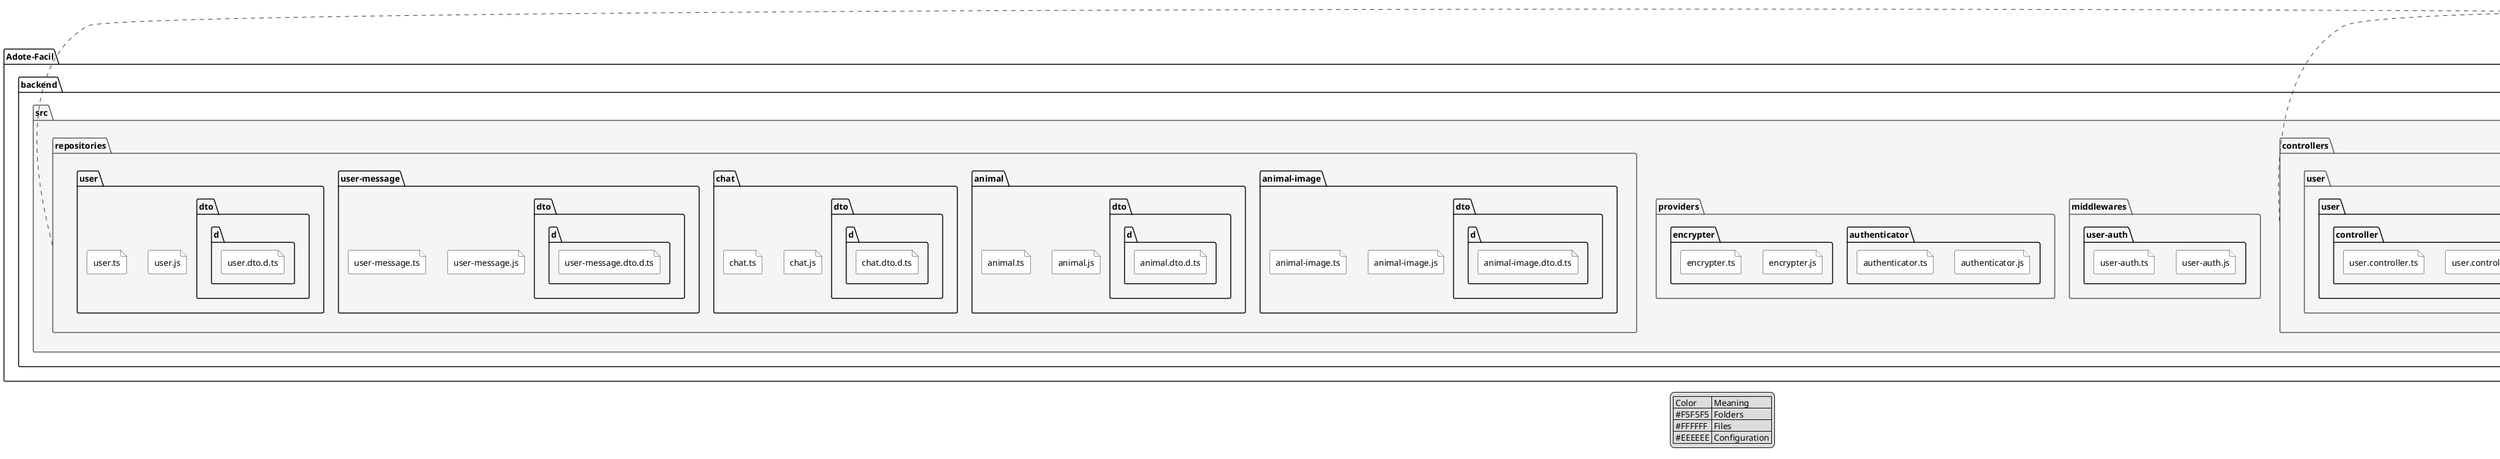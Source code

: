 @startuml
skinparam folderStyle rectangle
skinparam folderBorderColor #555555
skinparam folderBackgroundColor #F5F5F5
skinparam fileBackgroundColor #FFFFFF
skinparam arrowColor #333333
allowmixing

package "Adote-Facil" {
  package "backend" {
    folder "src" {
      folder "controllers" {
        folder "animal" {
          file "animal.controller.js"
          file "animal.controller.ts"
        }
        folder "chat" {
          file "chat.controller.js"
          file "chat.controller.ts"
        }
        folder "user" {
          file "user.controller.js"
          file "user.controller.ts"
        }
      }

      folder "middlewares" {
        file "user-auth.js"
        file "user-auth.ts"
      }

      folder "providers" {
        file "authenticator.js"
        file "authenticator.ts"
        file "encrypter.js"
        file "encrypter.ts"
      }

      folder "repositories" {
        file "animal-image.dto.d.ts"
        file "animal-image.js"
        file "animal-image.ts"
        file "animal.dto.d.ts"
        file "animal.js"
        file "animal.ts"
        file "chat.dto.d.ts"
        file "chat.js"
        file "chat.ts"
        file "user-message.dto.d.ts"
        file "user-message.js"
        file "user-message.ts"
        file "user.dto.d.ts"
        file "user.js"
        file "user.ts"
      }
    }
  }
}

note right of controllers
  Controller files organized by
  domain: Animal, Chat, User
  with both JS and TS versions
end note

note right of repositories
  Data access layer with:
  - Entity files (.js/.ts)
  - DTO definitions (.d.ts)
end note

legend
  | Color | Meaning |
  | #F5F5F5 | Folders |
  | #FFFFFF | Files |
  | #EEEEEE | Configuration |
end legend
@enduml

'Part 1: Core Backend Structure'